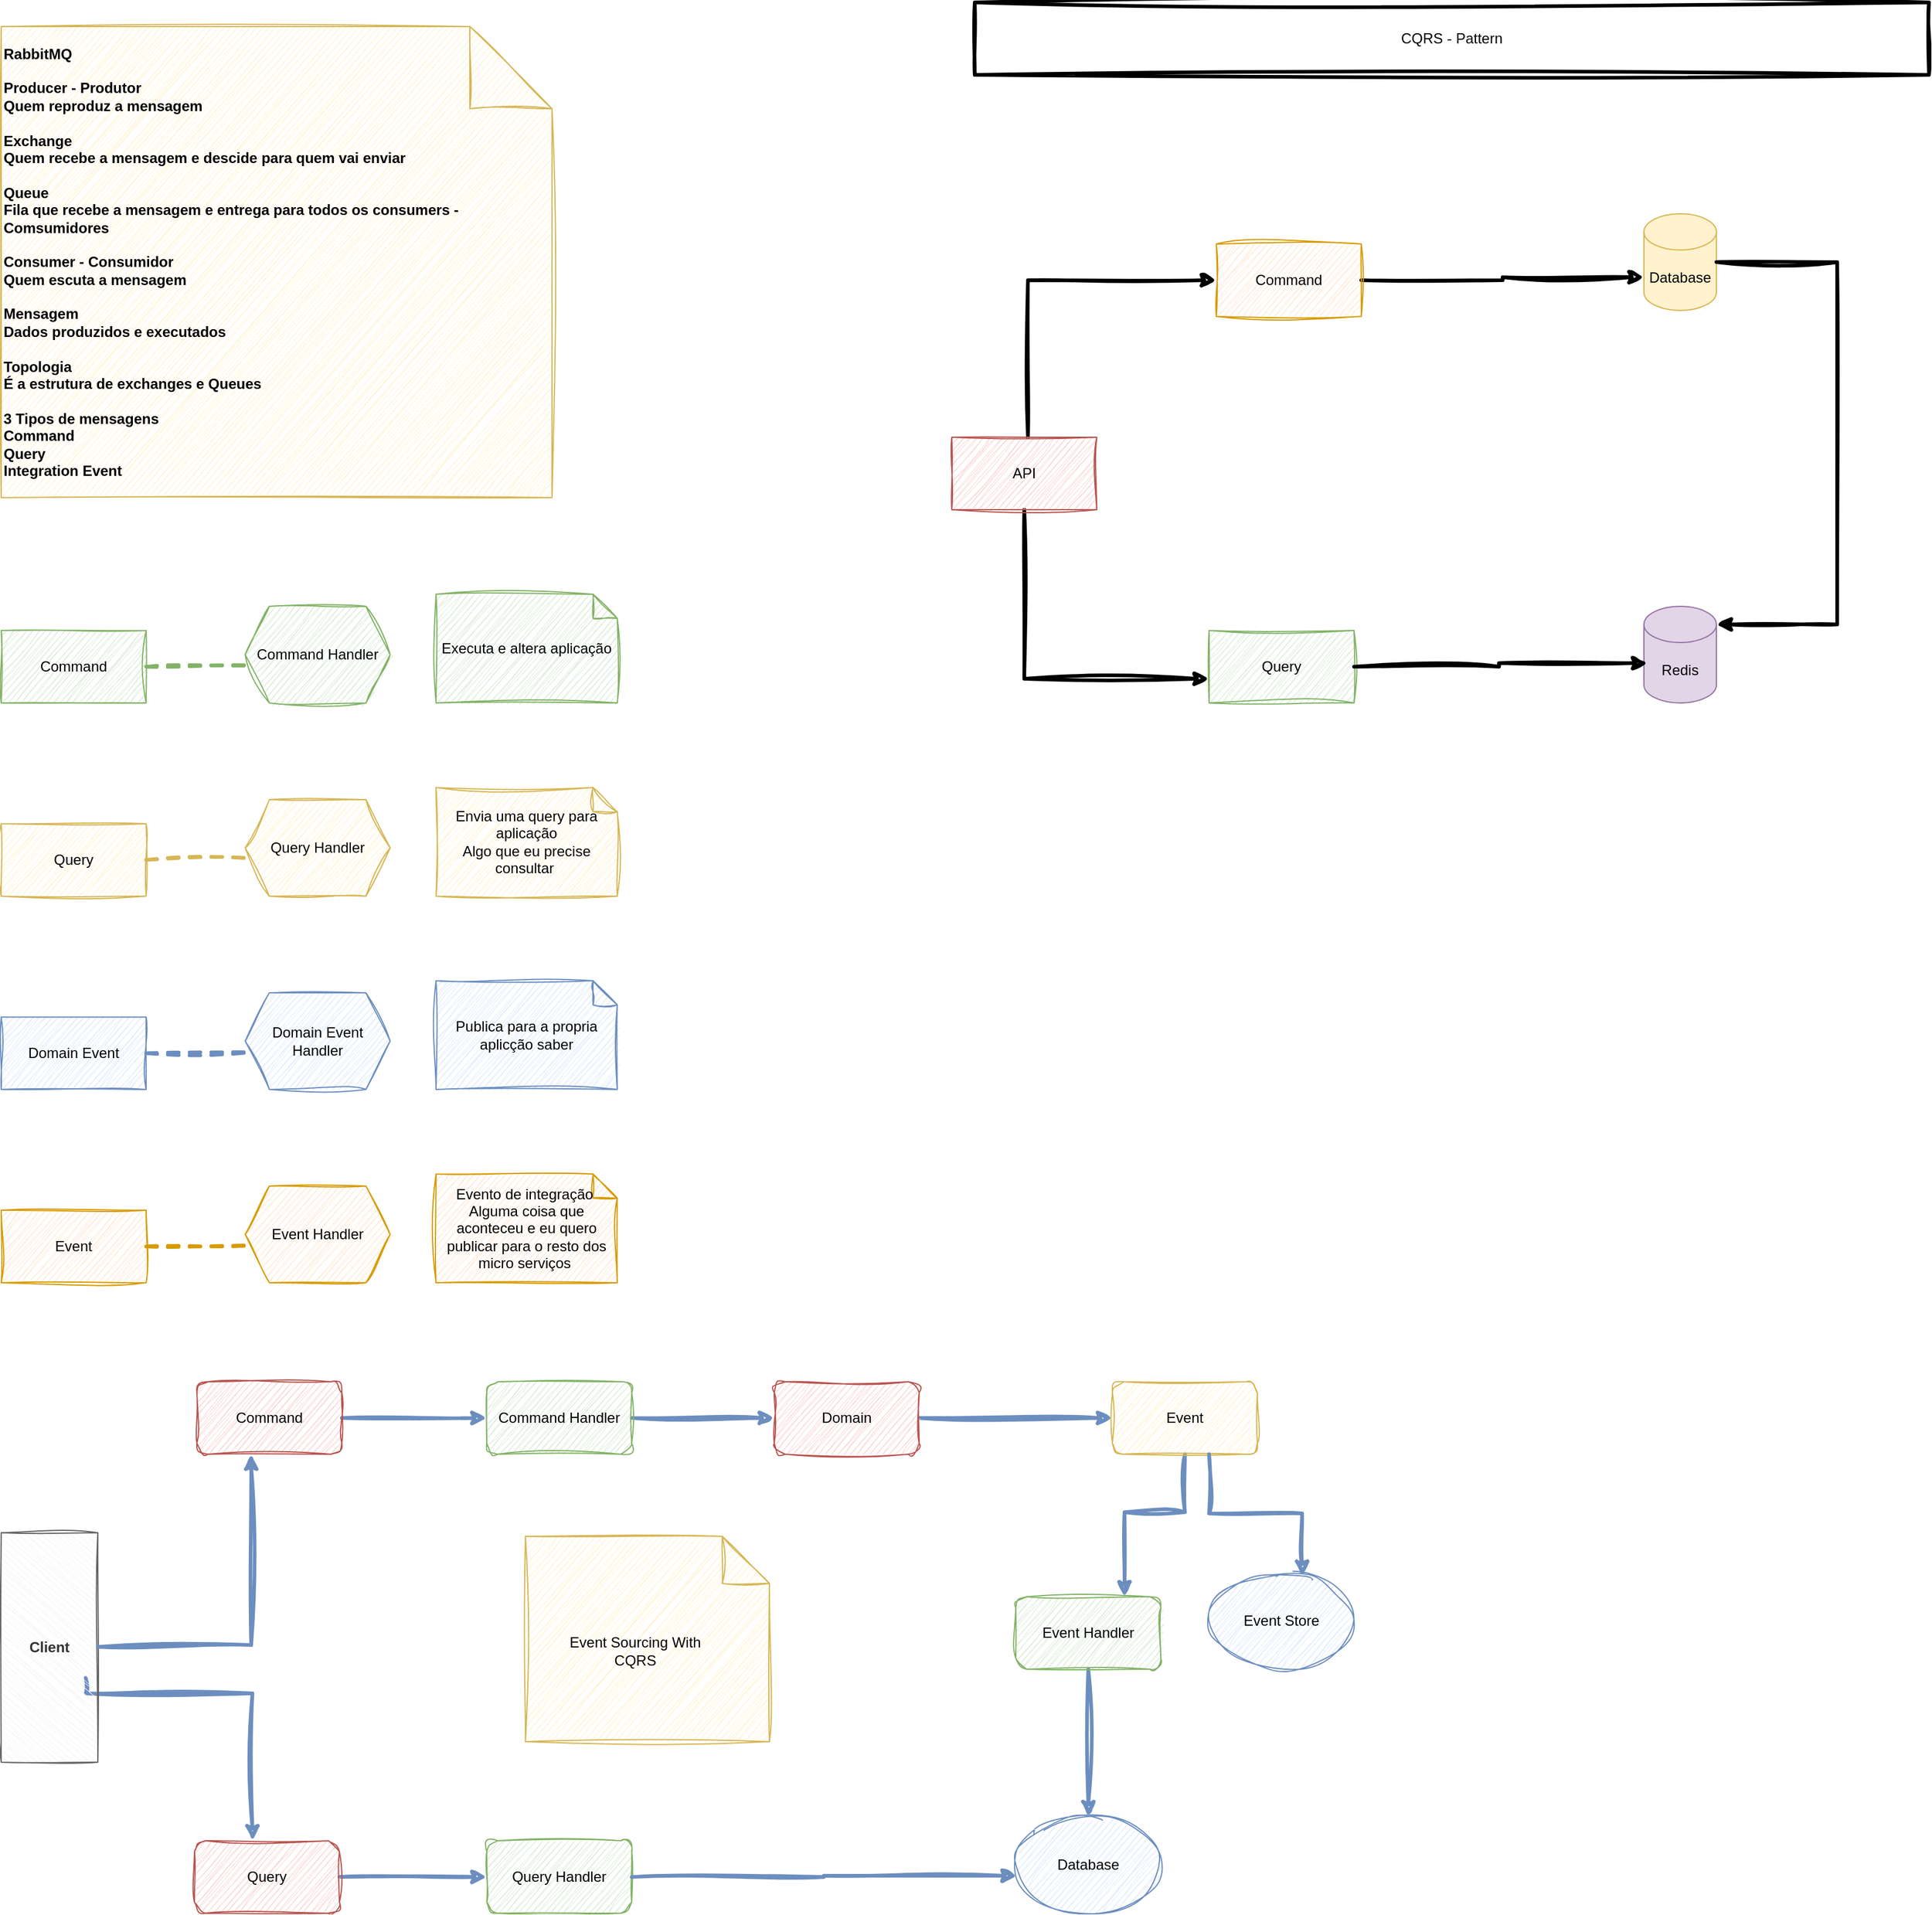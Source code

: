 <mxfile version="24.0.4" type="device" pages="3">
  <diagram id="ewehx5Et0dboWa_JOCVb" name="CQRS">
    <mxGraphModel dx="2074" dy="836" grid="1" gridSize="10" guides="1" tooltips="1" connect="1" arrows="1" fold="1" page="1" pageScale="1" pageWidth="827" pageHeight="1169" math="0" shadow="0">
      <root>
        <mxCell id="0" />
        <mxCell id="1" parent="0" />
        <mxCell id="h3mTeg16s-lhEltsc_Q6-1" value="RabbitMQ&lt;br&gt;&lt;br&gt;Producer - Produtor&lt;br&gt;Quem reproduz a mensagem&amp;nbsp;&lt;br&gt;&lt;br&gt;Exchange&lt;br&gt;Quem recebe a mensagem e descide para quem vai enviar&amp;nbsp;&lt;br&gt;&lt;br&gt;Queue&lt;br&gt;Fila que recebe a mensagem e entrega para todos os consumers - Comsumidores&amp;nbsp;&lt;br&gt;&lt;br&gt;Consumer - Consumidor&lt;br&gt;Quem escuta a mensagem&amp;nbsp;&lt;br&gt;&lt;br&gt;Mensagem&lt;br&gt;Dados produzidos e executados&amp;nbsp;&lt;br&gt;&lt;br&gt;Topologia&amp;nbsp;&lt;br&gt;É a estrutura de exchanges e Queues&amp;nbsp;&lt;br&gt;&lt;br&gt;3 Tipos de mensagens&amp;nbsp;&lt;br&gt;Command&lt;br&gt;Query&amp;nbsp;&lt;br&gt;Integration Event&lt;br&gt;" style="shape=note;size=68;whiteSpace=wrap;html=1;align=left;fillColor=#fff2cc;strokeColor=#d6b656;fontStyle=1;sketch=1;curveFitting=1;jiggle=2;" parent="1" vertex="1">
          <mxGeometry x="40" y="40" width="456" height="390" as="geometry" />
        </mxCell>
        <mxCell id="h3mTeg16s-lhEltsc_Q6-6" value="Command" style="rounded=0;whiteSpace=wrap;html=1;fillColor=#d5e8d4;strokeColor=#82b366;sketch=1;curveFitting=1;jiggle=2;" parent="1" vertex="1">
          <mxGeometry x="40" y="540" width="120" height="60" as="geometry" />
        </mxCell>
        <mxCell id="h3mTeg16s-lhEltsc_Q6-7" value="Command Handler" style="shape=hexagon;perimeter=hexagonPerimeter2;whiteSpace=wrap;html=1;fixedSize=1;fillColor=#d5e8d4;strokeColor=#82b366;sketch=1;curveFitting=1;jiggle=2;" parent="1" vertex="1">
          <mxGeometry x="242" y="520" width="120" height="80" as="geometry" />
        </mxCell>
        <mxCell id="h3mTeg16s-lhEltsc_Q6-8" value="" style="endArrow=none;dashed=1;html=1;rounded=0;exitX=1;exitY=0.5;exitDx=0;exitDy=0;entryX=0.058;entryY=0.613;entryDx=0;entryDy=0;entryPerimeter=0;fillColor=#d5e8d4;strokeColor=#82b366;strokeWidth=3;sketch=1;curveFitting=1;jiggle=2;" parent="1" source="h3mTeg16s-lhEltsc_Q6-6" target="h3mTeg16s-lhEltsc_Q6-7" edge="1">
          <mxGeometry width="50" height="50" relative="1" as="geometry">
            <mxPoint x="250" y="620" as="sourcePoint" />
            <mxPoint x="240" y="570" as="targetPoint" />
          </mxGeometry>
        </mxCell>
        <mxCell id="h3mTeg16s-lhEltsc_Q6-9" value="Query" style="rounded=0;whiteSpace=wrap;html=1;fillColor=#fff2cc;strokeColor=#d6b656;sketch=1;curveFitting=1;jiggle=2;" parent="1" vertex="1">
          <mxGeometry x="40" y="700" width="120" height="60" as="geometry" />
        </mxCell>
        <mxCell id="h3mTeg16s-lhEltsc_Q6-10" value="Query&amp;nbsp;Handler" style="shape=hexagon;perimeter=hexagonPerimeter2;whiteSpace=wrap;html=1;fixedSize=1;fillColor=#fff2cc;strokeColor=#d6b656;sketch=1;curveFitting=1;jiggle=2;" parent="1" vertex="1">
          <mxGeometry x="242" y="680" width="120" height="80" as="geometry" />
        </mxCell>
        <mxCell id="h3mTeg16s-lhEltsc_Q6-11" value="" style="endArrow=none;dashed=1;html=1;rounded=0;exitX=1;exitY=0.5;exitDx=0;exitDy=0;entryX=0.058;entryY=0.613;entryDx=0;entryDy=0;entryPerimeter=0;fillColor=#fff2cc;strokeColor=#d6b656;strokeWidth=3;sketch=1;curveFitting=1;jiggle=2;" parent="1" source="h3mTeg16s-lhEltsc_Q6-9" target="h3mTeg16s-lhEltsc_Q6-10" edge="1">
          <mxGeometry width="50" height="50" relative="1" as="geometry">
            <mxPoint x="250" y="780" as="sourcePoint" />
            <mxPoint x="240" y="730" as="targetPoint" />
          </mxGeometry>
        </mxCell>
        <mxCell id="h3mTeg16s-lhEltsc_Q6-12" value="Envia uma query para aplicação&lt;br&gt;Algo que eu precise consultar&amp;nbsp;" style="shape=note;size=20;whiteSpace=wrap;html=1;fillColor=#fff2cc;strokeColor=#d6b656;sketch=1;curveFitting=1;jiggle=2;" parent="1" vertex="1">
          <mxGeometry x="400" y="670" width="150" height="90" as="geometry" />
        </mxCell>
        <mxCell id="h3mTeg16s-lhEltsc_Q6-13" value="Domain Event" style="rounded=0;whiteSpace=wrap;html=1;fillColor=#dae8fc;strokeColor=#6c8ebf;sketch=1;curveFitting=1;jiggle=2;" parent="1" vertex="1">
          <mxGeometry x="40" y="860" width="120" height="60" as="geometry" />
        </mxCell>
        <mxCell id="h3mTeg16s-lhEltsc_Q6-14" value="Domain Event Handler" style="shape=hexagon;perimeter=hexagonPerimeter2;whiteSpace=wrap;html=1;fixedSize=1;fillColor=#dae8fc;strokeColor=#6c8ebf;sketch=1;curveFitting=1;jiggle=2;" parent="1" vertex="1">
          <mxGeometry x="242" y="840" width="120" height="80" as="geometry" />
        </mxCell>
        <mxCell id="h3mTeg16s-lhEltsc_Q6-15" value="" style="endArrow=none;dashed=1;html=1;rounded=0;exitX=1;exitY=0.5;exitDx=0;exitDy=0;entryX=0.058;entryY=0.613;entryDx=0;entryDy=0;entryPerimeter=0;fillColor=#dae8fc;strokeColor=#6c8ebf;strokeWidth=3;sketch=1;curveFitting=1;jiggle=2;" parent="1" source="h3mTeg16s-lhEltsc_Q6-13" target="h3mTeg16s-lhEltsc_Q6-14" edge="1">
          <mxGeometry width="50" height="50" relative="1" as="geometry">
            <mxPoint x="250" y="940" as="sourcePoint" />
            <mxPoint x="240" y="890" as="targetPoint" />
          </mxGeometry>
        </mxCell>
        <mxCell id="h3mTeg16s-lhEltsc_Q6-16" value="Publica para a propria aplicção saber" style="shape=note;size=20;whiteSpace=wrap;html=1;fillColor=#dae8fc;strokeColor=#6c8ebf;sketch=1;curveFitting=1;jiggle=2;" parent="1" vertex="1">
          <mxGeometry x="400" y="830" width="150" height="90" as="geometry" />
        </mxCell>
        <mxCell id="h3mTeg16s-lhEltsc_Q6-18" value="Executa e altera aplicação" style="shape=note;size=20;whiteSpace=wrap;html=1;fillColor=#d5e8d4;strokeColor=#82b366;sketch=1;curveFitting=1;jiggle=2;" parent="1" vertex="1">
          <mxGeometry x="400" y="510" width="150" height="90" as="geometry" />
        </mxCell>
        <mxCell id="h3mTeg16s-lhEltsc_Q6-19" value="Event" style="rounded=0;whiteSpace=wrap;html=1;fillColor=#ffe6cc;strokeColor=#d79b00;sketch=1;curveFitting=1;jiggle=2;" parent="1" vertex="1">
          <mxGeometry x="40" y="1020" width="120" height="60" as="geometry" />
        </mxCell>
        <mxCell id="h3mTeg16s-lhEltsc_Q6-20" value="Event Handler" style="shape=hexagon;perimeter=hexagonPerimeter2;whiteSpace=wrap;html=1;fixedSize=1;fillColor=#ffe6cc;strokeColor=#d79b00;sketch=1;curveFitting=1;jiggle=2;" parent="1" vertex="1">
          <mxGeometry x="242" y="1000" width="120" height="80" as="geometry" />
        </mxCell>
        <mxCell id="h3mTeg16s-lhEltsc_Q6-21" value="" style="endArrow=none;dashed=1;html=1;rounded=0;exitX=1;exitY=0.5;exitDx=0;exitDy=0;entryX=0.058;entryY=0.613;entryDx=0;entryDy=0;entryPerimeter=0;fillColor=#ffe6cc;strokeColor=#d79b00;strokeWidth=3;sketch=1;curveFitting=1;jiggle=2;" parent="1" source="h3mTeg16s-lhEltsc_Q6-19" target="h3mTeg16s-lhEltsc_Q6-20" edge="1">
          <mxGeometry width="50" height="50" relative="1" as="geometry">
            <mxPoint x="250" y="1100" as="sourcePoint" />
            <mxPoint x="240" y="1050" as="targetPoint" />
          </mxGeometry>
        </mxCell>
        <mxCell id="h3mTeg16s-lhEltsc_Q6-22" value="Evento de integração&amp;nbsp;&lt;br&gt;Alguma coisa que aconteceu e eu quero publicar para o resto dos micro serviços&amp;nbsp;" style="shape=note;size=20;whiteSpace=wrap;html=1;fillColor=#ffe6cc;strokeColor=#d79b00;sketch=1;curveFitting=1;jiggle=2;" parent="1" vertex="1">
          <mxGeometry x="400" y="990" width="150" height="90" as="geometry" />
        </mxCell>
        <mxCell id="iiWSE5uUDSvVjRp110FB-13" style="edgeStyle=orthogonalEdgeStyle;rounded=0;orthogonalLoop=1;jettySize=auto;html=1;exitX=0.632;exitY=-0.025;exitDx=0;exitDy=0;exitPerimeter=0;fillColor=#dae8fc;strokeColor=#6c8ebf;strokeWidth=3;sketch=1;curveFitting=1;jiggle=2;" parent="1" edge="1">
          <mxGeometry relative="1" as="geometry">
            <mxPoint x="110" y="1407.08" as="sourcePoint" />
            <mxPoint x="248" y="1542" as="targetPoint" />
            <Array as="points">
              <mxPoint x="110" y="1420" />
              <mxPoint x="248" y="1420" />
            </Array>
          </mxGeometry>
        </mxCell>
        <mxCell id="iiWSE5uUDSvVjRp110FB-1" value="Client" style="rounded=0;whiteSpace=wrap;html=1;rotation=90;verticalAlign=middle;horizontal=0;fontStyle=1;fillColor=#f5f5f5;fontColor=#333333;strokeColor=#666666;sketch=1;curveFitting=1;jiggle=2;" parent="1" vertex="1">
          <mxGeometry x="-15" y="1342" width="190" height="80" as="geometry" />
        </mxCell>
        <mxCell id="iiWSE5uUDSvVjRp110FB-14" style="edgeStyle=orthogonalEdgeStyle;rounded=0;orthogonalLoop=1;jettySize=auto;html=1;entryX=0;entryY=0.5;entryDx=0;entryDy=0;fillColor=#dae8fc;strokeColor=#6c8ebf;strokeWidth=3;sketch=1;curveFitting=1;jiggle=2;" parent="1" source="iiWSE5uUDSvVjRp110FB-2" target="iiWSE5uUDSvVjRp110FB-4" edge="1">
          <mxGeometry relative="1" as="geometry" />
        </mxCell>
        <mxCell id="iiWSE5uUDSvVjRp110FB-2" value="Command" style="rounded=1;whiteSpace=wrap;html=1;fillColor=#f8cecc;strokeColor=#b85450;sketch=1;curveFitting=1;jiggle=2;" parent="1" vertex="1">
          <mxGeometry x="202" y="1162" width="120" height="60" as="geometry" />
        </mxCell>
        <mxCell id="iiWSE5uUDSvVjRp110FB-15" style="edgeStyle=orthogonalEdgeStyle;rounded=0;orthogonalLoop=1;jettySize=auto;html=1;entryX=0;entryY=0.5;entryDx=0;entryDy=0;fillColor=#dae8fc;strokeColor=#6c8ebf;strokeWidth=3;sketch=1;curveFitting=1;jiggle=2;" parent="1" source="iiWSE5uUDSvVjRp110FB-3" target="iiWSE5uUDSvVjRp110FB-5" edge="1">
          <mxGeometry relative="1" as="geometry" />
        </mxCell>
        <mxCell id="iiWSE5uUDSvVjRp110FB-3" value="Query" style="rounded=1;whiteSpace=wrap;html=1;fillColor=#f8cecc;strokeColor=#b85450;sketch=1;curveFitting=1;jiggle=2;" parent="1" vertex="1">
          <mxGeometry x="200" y="1542" width="120" height="60" as="geometry" />
        </mxCell>
        <mxCell id="iiWSE5uUDSvVjRp110FB-16" style="edgeStyle=orthogonalEdgeStyle;rounded=0;orthogonalLoop=1;jettySize=auto;html=1;fillColor=#dae8fc;strokeColor=#6c8ebf;strokeWidth=3;sketch=1;curveFitting=1;jiggle=2;" parent="1" source="iiWSE5uUDSvVjRp110FB-4" target="iiWSE5uUDSvVjRp110FB-6" edge="1">
          <mxGeometry relative="1" as="geometry" />
        </mxCell>
        <mxCell id="iiWSE5uUDSvVjRp110FB-4" value="Command Handler" style="rounded=1;whiteSpace=wrap;html=1;fillColor=#d5e8d4;strokeColor=#82b366;sketch=1;curveFitting=1;jiggle=2;" parent="1" vertex="1">
          <mxGeometry x="442" y="1162" width="120" height="60" as="geometry" />
        </mxCell>
        <mxCell id="iiWSE5uUDSvVjRp110FB-5" value="Query&amp;nbsp;Handler" style="rounded=1;whiteSpace=wrap;html=1;fillColor=#d5e8d4;strokeColor=#82b366;sketch=1;curveFitting=1;jiggle=2;" parent="1" vertex="1">
          <mxGeometry x="442" y="1542" width="120" height="60" as="geometry" />
        </mxCell>
        <mxCell id="iiWSE5uUDSvVjRp110FB-17" style="edgeStyle=orthogonalEdgeStyle;rounded=0;orthogonalLoop=1;jettySize=auto;html=1;fillColor=#dae8fc;strokeColor=#6c8ebf;strokeWidth=3;sketch=1;curveFitting=1;jiggle=2;" parent="1" source="iiWSE5uUDSvVjRp110FB-6" target="iiWSE5uUDSvVjRp110FB-7" edge="1">
          <mxGeometry relative="1" as="geometry" />
        </mxCell>
        <mxCell id="iiWSE5uUDSvVjRp110FB-6" value="Domain" style="rounded=1;whiteSpace=wrap;html=1;fillColor=#f8cecc;strokeColor=#b85450;sketch=1;curveFitting=1;jiggle=2;" parent="1" vertex="1">
          <mxGeometry x="680" y="1162" width="120" height="60" as="geometry" />
        </mxCell>
        <mxCell id="iiWSE5uUDSvVjRp110FB-19" style="edgeStyle=orthogonalEdgeStyle;rounded=0;orthogonalLoop=1;jettySize=auto;html=1;entryX=0.75;entryY=0;entryDx=0;entryDy=0;fillColor=#dae8fc;strokeColor=#6c8ebf;strokeWidth=3;sketch=1;curveFitting=1;jiggle=2;" parent="1" source="iiWSE5uUDSvVjRp110FB-7" target="iiWSE5uUDSvVjRp110FB-9" edge="1">
          <mxGeometry relative="1" as="geometry">
            <Array as="points">
              <mxPoint x="1020" y="1270" />
              <mxPoint x="970" y="1270" />
            </Array>
          </mxGeometry>
        </mxCell>
        <mxCell id="iiWSE5uUDSvVjRp110FB-7" value="Event" style="rounded=1;whiteSpace=wrap;html=1;fillColor=#fff2cc;strokeColor=#d6b656;sketch=1;curveFitting=1;jiggle=2;" parent="1" vertex="1">
          <mxGeometry x="960" y="1162" width="120" height="60" as="geometry" />
        </mxCell>
        <mxCell id="iiWSE5uUDSvVjRp110FB-8" value="Event Store" style="ellipse;whiteSpace=wrap;html=1;fillColor=#dae8fc;strokeColor=#6c8ebf;sketch=1;curveFitting=1;jiggle=2;" parent="1" vertex="1">
          <mxGeometry x="1040" y="1320" width="120" height="80" as="geometry" />
        </mxCell>
        <mxCell id="iiWSE5uUDSvVjRp110FB-20" style="edgeStyle=orthogonalEdgeStyle;rounded=0;orthogonalLoop=1;jettySize=auto;html=1;entryX=0.5;entryY=0;entryDx=0;entryDy=0;fillColor=#dae8fc;strokeColor=#6c8ebf;strokeWidth=3;sketch=1;curveFitting=1;jiggle=2;" parent="1" source="iiWSE5uUDSvVjRp110FB-9" target="iiWSE5uUDSvVjRp110FB-11" edge="1">
          <mxGeometry relative="1" as="geometry" />
        </mxCell>
        <mxCell id="iiWSE5uUDSvVjRp110FB-9" value="Event Handler" style="rounded=1;whiteSpace=wrap;html=1;fillColor=#d5e8d4;strokeColor=#82b366;sketch=1;curveFitting=1;jiggle=2;" parent="1" vertex="1">
          <mxGeometry x="880" y="1340" width="120" height="60" as="geometry" />
        </mxCell>
        <mxCell id="iiWSE5uUDSvVjRp110FB-11" value="Database" style="ellipse;whiteSpace=wrap;html=1;fillColor=#dae8fc;strokeColor=#6c8ebf;sketch=1;curveFitting=1;jiggle=2;" parent="1" vertex="1">
          <mxGeometry x="880" y="1522" width="120" height="80" as="geometry" />
        </mxCell>
        <mxCell id="iiWSE5uUDSvVjRp110FB-12" style="edgeStyle=orthogonalEdgeStyle;rounded=0;orthogonalLoop=1;jettySize=auto;html=1;entryX=0.375;entryY=1;entryDx=0;entryDy=0;entryPerimeter=0;fillColor=#dae8fc;strokeColor=#6c8ebf;strokeWidth=3;sketch=1;curveFitting=1;jiggle=2;" parent="1" source="iiWSE5uUDSvVjRp110FB-1" target="iiWSE5uUDSvVjRp110FB-2" edge="1">
          <mxGeometry relative="1" as="geometry">
            <Array as="points">
              <mxPoint x="247" y="1380" />
            </Array>
          </mxGeometry>
        </mxCell>
        <mxCell id="iiWSE5uUDSvVjRp110FB-18" style="edgeStyle=orthogonalEdgeStyle;rounded=0;orthogonalLoop=1;jettySize=auto;html=1;entryX=0.642;entryY=0.038;entryDx=0;entryDy=0;entryPerimeter=0;fillColor=#dae8fc;strokeColor=#6c8ebf;strokeWidth=3;sketch=1;curveFitting=1;jiggle=2;" parent="1" source="iiWSE5uUDSvVjRp110FB-7" target="iiWSE5uUDSvVjRp110FB-8" edge="1">
          <mxGeometry relative="1" as="geometry">
            <Array as="points">
              <mxPoint x="1040" y="1271" />
              <mxPoint x="1117" y="1271" />
            </Array>
          </mxGeometry>
        </mxCell>
        <mxCell id="iiWSE5uUDSvVjRp110FB-21" style="edgeStyle=orthogonalEdgeStyle;rounded=0;orthogonalLoop=1;jettySize=auto;html=1;entryX=0.008;entryY=0.613;entryDx=0;entryDy=0;entryPerimeter=0;fillColor=#dae8fc;strokeColor=#6c8ebf;strokeWidth=3;sketch=1;curveFitting=1;jiggle=2;" parent="1" source="iiWSE5uUDSvVjRp110FB-5" target="iiWSE5uUDSvVjRp110FB-11" edge="1">
          <mxGeometry relative="1" as="geometry" />
        </mxCell>
        <mxCell id="iiWSE5uUDSvVjRp110FB-23" value="" style="shape=note;size=39;whiteSpace=wrap;html=1;align=left;fillColor=#fff2cc;strokeColor=#d6b656;fontStyle=1;sketch=1;curveFitting=1;jiggle=2;" parent="1" vertex="1">
          <mxGeometry x="474" y="1290" width="202" height="170" as="geometry" />
        </mxCell>
        <mxCell id="iiWSE5uUDSvVjRp110FB-24" value="Event Sourcing With CQRS" style="text;html=1;strokeColor=none;fillColor=none;align=center;verticalAlign=middle;whiteSpace=wrap;rounded=0;sketch=1;curveFitting=1;jiggle=2;" parent="1" vertex="1">
          <mxGeometry x="500" y="1370" width="130" height="30" as="geometry" />
        </mxCell>
        <mxCell id="HLLoZeZULIPI3SQ5oGIm-1" value="CQRS - Pattern" style="rounded=0;whiteSpace=wrap;html=1;sketch=1;curveFitting=1;jiggle=2;strokeWidth=3;" vertex="1" parent="1">
          <mxGeometry x="846" y="20" width="790" height="60" as="geometry" />
        </mxCell>
        <mxCell id="HLLoZeZULIPI3SQ5oGIm-5" value="" style="edgeStyle=orthogonalEdgeStyle;rounded=0;orthogonalLoop=1;jettySize=auto;html=1;sketch=1;curveFitting=1;jiggle=2;strokeWidth=3;" edge="1" parent="1" source="HLLoZeZULIPI3SQ5oGIm-2" target="HLLoZeZULIPI3SQ5oGIm-4">
          <mxGeometry relative="1" as="geometry">
            <Array as="points">
              <mxPoint x="890" y="250" />
            </Array>
          </mxGeometry>
        </mxCell>
        <mxCell id="HLLoZeZULIPI3SQ5oGIm-7" value="" style="edgeStyle=orthogonalEdgeStyle;rounded=0;orthogonalLoop=1;jettySize=auto;html=1;sketch=1;curveFitting=1;jiggle=2;strokeWidth=3;" edge="1" parent="1" source="HLLoZeZULIPI3SQ5oGIm-2" target="HLLoZeZULIPI3SQ5oGIm-6">
          <mxGeometry relative="1" as="geometry">
            <Array as="points">
              <mxPoint x="887" y="580" />
            </Array>
          </mxGeometry>
        </mxCell>
        <mxCell id="HLLoZeZULIPI3SQ5oGIm-2" value="API" style="rounded=0;whiteSpace=wrap;html=1;fillColor=#f8cecc;strokeColor=#b85450;sketch=1;curveFitting=1;jiggle=2;" vertex="1" parent="1">
          <mxGeometry x="827" y="380" width="120" height="60" as="geometry" />
        </mxCell>
        <mxCell id="HLLoZeZULIPI3SQ5oGIm-10" style="edgeStyle=orthogonalEdgeStyle;rounded=0;orthogonalLoop=1;jettySize=auto;html=1;entryX=0;entryY=0;entryDx=0;entryDy=52.5;entryPerimeter=0;sketch=1;curveFitting=1;jiggle=2;strokeWidth=3;" edge="1" parent="1" source="HLLoZeZULIPI3SQ5oGIm-4" target="HLLoZeZULIPI3SQ5oGIm-8">
          <mxGeometry relative="1" as="geometry">
            <mxPoint x="1390" y="250" as="targetPoint" />
          </mxGeometry>
        </mxCell>
        <mxCell id="HLLoZeZULIPI3SQ5oGIm-4" value="Command" style="rounded=0;whiteSpace=wrap;html=1;fillColor=#ffe6cc;strokeColor=#d79b00;sketch=1;curveFitting=1;jiggle=2;" vertex="1" parent="1">
          <mxGeometry x="1046" y="220" width="120" height="60" as="geometry" />
        </mxCell>
        <mxCell id="HLLoZeZULIPI3SQ5oGIm-6" value="Query" style="rounded=0;whiteSpace=wrap;html=1;fillColor=#d5e8d4;strokeColor=#82b366;sketch=1;curveFitting=1;jiggle=2;" vertex="1" parent="1">
          <mxGeometry x="1040" y="540" width="120" height="60" as="geometry" />
        </mxCell>
        <mxCell id="HLLoZeZULIPI3SQ5oGIm-8" value="Database" style="shape=cylinder3;whiteSpace=wrap;html=1;boundedLbl=1;backgroundOutline=1;size=15;fillColor=#fff2cc;strokeColor=#d6b656;" vertex="1" parent="1">
          <mxGeometry x="1400" y="195" width="60" height="80" as="geometry" />
        </mxCell>
        <mxCell id="HLLoZeZULIPI3SQ5oGIm-9" value="Redis" style="shape=cylinder3;whiteSpace=wrap;html=1;boundedLbl=1;backgroundOutline=1;size=15;fillColor=#e1d5e7;strokeColor=#9673a6;" vertex="1" parent="1">
          <mxGeometry x="1400" y="520" width="60" height="80" as="geometry" />
        </mxCell>
        <mxCell id="HLLoZeZULIPI3SQ5oGIm-11" style="edgeStyle=orthogonalEdgeStyle;rounded=0;orthogonalLoop=1;jettySize=auto;html=1;entryX=0.05;entryY=0.588;entryDx=0;entryDy=0;entryPerimeter=0;sketch=1;curveFitting=1;jiggle=2;strokeWidth=3;" edge="1" parent="1" source="HLLoZeZULIPI3SQ5oGIm-6" target="HLLoZeZULIPI3SQ5oGIm-9">
          <mxGeometry relative="1" as="geometry" />
        </mxCell>
        <mxCell id="HLLoZeZULIPI3SQ5oGIm-12" style="edgeStyle=orthogonalEdgeStyle;rounded=0;orthogonalLoop=1;jettySize=auto;html=1;entryX=1;entryY=0;entryDx=0;entryDy=15;entryPerimeter=0;sketch=1;curveFitting=1;jiggle=2;strokeWidth=3;" edge="1" parent="1" source="HLLoZeZULIPI3SQ5oGIm-8" target="HLLoZeZULIPI3SQ5oGIm-9">
          <mxGeometry relative="1" as="geometry">
            <Array as="points">
              <mxPoint x="1560" y="235" />
              <mxPoint x="1560" y="535" />
            </Array>
          </mxGeometry>
        </mxCell>
      </root>
    </mxGraphModel>
  </diagram>
  <diagram id="ahuZRZGObPsFT3OtmeMx" name="API">
    <mxGraphModel dx="2074" dy="836" grid="1" gridSize="10" guides="1" tooltips="1" connect="1" arrows="1" fold="1" page="1" pageScale="1" pageWidth="827" pageHeight="1169" math="0" shadow="0">
      <root>
        <mxCell id="0" />
        <mxCell id="1" parent="0" />
        <mxCell id="lDMceDqA-EqAgHHXMjuX-4" style="edgeStyle=orthogonalEdgeStyle;rounded=0;orthogonalLoop=1;jettySize=auto;html=1;entryX=0;entryY=0.5;entryDx=0;entryDy=0;exitX=0.25;exitY=0;exitDx=0;exitDy=0;fillColor=#d5e8d4;strokeColor=#82b366;strokeWidth=2;sketch=1;curveFitting=1;jiggle=2;" parent="1" source="TvQetbHiXs5FYWT_ycNn-1" target="lDMceDqA-EqAgHHXMjuX-1" edge="1">
          <mxGeometry relative="1" as="geometry">
            <Array as="points">
              <mxPoint x="300" y="273" />
              <mxPoint x="300" y="260" />
              <mxPoint x="353" y="260" />
              <mxPoint x="353" y="240" />
            </Array>
          </mxGeometry>
        </mxCell>
        <mxCell id="lDMceDqA-EqAgHHXMjuX-5" style="edgeStyle=orthogonalEdgeStyle;rounded=0;orthogonalLoop=1;jettySize=auto;html=1;strokeWidth=2;fillColor=#dae8fc;strokeColor=#6c8ebf;sketch=1;curveFitting=1;jiggle=2;" parent="1" source="TvQetbHiXs5FYWT_ycNn-1" target="lDMceDqA-EqAgHHXMjuX-2" edge="1">
          <mxGeometry relative="1" as="geometry" />
        </mxCell>
        <mxCell id="lDMceDqA-EqAgHHXMjuX-6" style="edgeStyle=orthogonalEdgeStyle;rounded=0;orthogonalLoop=1;jettySize=auto;html=1;exitX=0.705;exitY=-0.037;exitDx=0;exitDy=0;exitPerimeter=0;strokeWidth=2;fillColor=#ffe6cc;strokeColor=#d79b00;sketch=1;curveFitting=1;jiggle=2;" parent="1" source="TvQetbHiXs5FYWT_ycNn-1" target="lDMceDqA-EqAgHHXMjuX-3" edge="1">
          <mxGeometry relative="1" as="geometry">
            <Array as="points">
              <mxPoint x="278" y="350" />
              <mxPoint x="353" y="350" />
              <mxPoint x="353" y="400" />
            </Array>
          </mxGeometry>
        </mxCell>
        <mxCell id="TvQetbHiXs5FYWT_ycNn-1" value="API Gateway" style="rounded=0;whiteSpace=wrap;html=1;rotation=90;verticalAlign=middle;horizontal=0;fontStyle=1;fillColor=#f5f5f5;fontColor=#333333;strokeColor=#666666;sketch=1;curveFitting=1;jiggle=2;" parent="1" vertex="1">
          <mxGeometry x="140" y="280" width="190" height="80" as="geometry" />
        </mxCell>
        <mxCell id="TvQetbHiXs5FYWT_ycNn-6" style="edgeStyle=orthogonalEdgeStyle;rounded=0;orthogonalLoop=1;jettySize=auto;html=1;fillColor=#f8cecc;strokeColor=#b85450;strokeWidth=2;sketch=1;curveFitting=1;jiggle=2;" parent="1" source="TvQetbHiXs5FYWT_ycNn-2" target="TvQetbHiXs5FYWT_ycNn-1" edge="1">
          <mxGeometry relative="1" as="geometry">
            <Array as="points">
              <mxPoint x="110" y="180" />
              <mxPoint x="110" y="320" />
            </Array>
          </mxGeometry>
        </mxCell>
        <mxCell id="TvQetbHiXs5FYWT_ycNn-2" value="User" style="shape=umlActor;verticalLabelPosition=bottom;verticalAlign=top;html=1;outlineConnect=0;fillColor=#f8cecc;strokeColor=#b85450;sketch=1;curveFitting=1;jiggle=2;" parent="1" vertex="1">
          <mxGeometry x="30" y="150" width="30" height="60" as="geometry" />
        </mxCell>
        <mxCell id="TvQetbHiXs5FYWT_ycNn-5" value="User" style="shape=umlActor;verticalLabelPosition=bottom;verticalAlign=top;html=1;outlineConnect=0;fillColor=#f8cecc;strokeColor=#b85450;sketch=1;curveFitting=1;jiggle=2;" parent="1" vertex="1">
          <mxGeometry x="30" y="430" width="30" height="60" as="geometry" />
        </mxCell>
        <mxCell id="TvQetbHiXs5FYWT_ycNn-7" style="edgeStyle=orthogonalEdgeStyle;rounded=0;orthogonalLoop=1;jettySize=auto;html=1;entryX=0.632;entryY=1.013;entryDx=0;entryDy=0;entryPerimeter=0;fillColor=#f8cecc;strokeColor=#b85450;strokeWidth=2;sketch=1;curveFitting=1;jiggle=2;" parent="1" source="TvQetbHiXs5FYWT_ycNn-5" target="TvQetbHiXs5FYWT_ycNn-1" edge="1">
          <mxGeometry relative="1" as="geometry">
            <Array as="points">
              <mxPoint x="110" y="460" />
              <mxPoint x="110" y="345" />
            </Array>
          </mxGeometry>
        </mxCell>
        <mxCell id="lDMceDqA-EqAgHHXMjuX-8" style="edgeStyle=orthogonalEdgeStyle;rounded=0;orthogonalLoop=1;jettySize=auto;html=1;strokeWidth=2;fillColor=#d5e8d4;strokeColor=#82b366;sketch=1;curveFitting=1;jiggle=2;" parent="1" source="lDMceDqA-EqAgHHXMjuX-1" target="lDMceDqA-EqAgHHXMjuX-7" edge="1">
          <mxGeometry relative="1" as="geometry" />
        </mxCell>
        <mxCell id="lDMceDqA-EqAgHHXMjuX-1" value="Poc.Core.API" style="rounded=1;whiteSpace=wrap;html=1;fillColor=#d5e8d4;strokeColor=#82b366;sketch=1;curveFitting=1;jiggle=2;" parent="1" vertex="1">
          <mxGeometry x="430" y="210" width="120" height="60" as="geometry" />
        </mxCell>
        <mxCell id="lDMceDqA-EqAgHHXMjuX-2" value="Poc.MKT.API" style="rounded=1;whiteSpace=wrap;html=1;fillColor=#dae8fc;strokeColor=#6c8ebf;sketch=1;curveFitting=1;jiggle=2;" parent="1" vertex="1">
          <mxGeometry x="430" y="290" width="120" height="60" as="geometry" />
        </mxCell>
        <mxCell id="lDMceDqA-EqAgHHXMjuX-12" style="edgeStyle=orthogonalEdgeStyle;rounded=0;orthogonalLoop=1;jettySize=auto;html=1;strokeWidth=2;fillColor=#ffe6cc;strokeColor=#d79b00;sketch=1;curveFitting=1;jiggle=2;" parent="1" source="lDMceDqA-EqAgHHXMjuX-3" target="lDMceDqA-EqAgHHXMjuX-11" edge="1">
          <mxGeometry relative="1" as="geometry" />
        </mxCell>
        <mxCell id="lDMceDqA-EqAgHHXMjuX-3" value="Poc.RH.API" style="rounded=1;whiteSpace=wrap;html=1;fillColor=#ffe6cc;strokeColor=#d79b00;sketch=1;curveFitting=1;jiggle=2;" parent="1" vertex="1">
          <mxGeometry x="430" y="370" width="120" height="60" as="geometry" />
        </mxCell>
        <mxCell id="lDMceDqA-EqAgHHXMjuX-7" value="SQL Server" style="shape=cylinder3;whiteSpace=wrap;html=1;boundedLbl=1;backgroundOutline=1;size=15;fillColor=#d5e8d4;strokeColor=#82b366;sketch=1;curveFitting=1;jiggle=2;" parent="1" vertex="1">
          <mxGeometry x="670" y="150" width="90" height="80" as="geometry" />
        </mxCell>
        <mxCell id="lDMceDqA-EqAgHHXMjuX-9" value="MySQL" style="shape=cylinder3;whiteSpace=wrap;html=1;boundedLbl=1;backgroundOutline=1;size=15;fillColor=#dae8fc;strokeColor=#6c8ebf;sketch=1;curveFitting=1;jiggle=2;" parent="1" vertex="1">
          <mxGeometry x="670" y="270" width="90" height="80" as="geometry" />
        </mxCell>
        <mxCell id="lDMceDqA-EqAgHHXMjuX-10" style="edgeStyle=orthogonalEdgeStyle;rounded=0;orthogonalLoop=1;jettySize=auto;html=1;entryX=0;entryY=0;entryDx=0;entryDy=52.5;entryPerimeter=0;fillColor=#dae8fc;strokeColor=#6c8ebf;strokeWidth=2;sketch=1;curveFitting=1;jiggle=2;" parent="1" source="lDMceDqA-EqAgHHXMjuX-2" target="lDMceDqA-EqAgHHXMjuX-9" edge="1">
          <mxGeometry relative="1" as="geometry" />
        </mxCell>
        <mxCell id="lDMceDqA-EqAgHHXMjuX-11" value="Oracle" style="shape=cylinder3;whiteSpace=wrap;html=1;boundedLbl=1;backgroundOutline=1;size=15;fillColor=#ffe6cc;strokeColor=#d79b00;sketch=1;curveFitting=1;jiggle=2;" parent="1" vertex="1">
          <mxGeometry x="670" y="390" width="90" height="80" as="geometry" />
        </mxCell>
        <mxCell id="Y0UXy7J9RZKgHwA0rPB6-1" value="&lt;span style=&quot;color: rgb(51, 51, 51); font-weight: 700;&quot;&gt;API Gateway&lt;/span&gt;" style="rounded=0;whiteSpace=wrap;html=1;sketch=1;curveFitting=1;jiggle=2;" parent="1" vertex="1">
          <mxGeometry x="20" y="40" width="790" height="60" as="geometry" />
        </mxCell>
        <mxCell id="Y0UXy7J9RZKgHwA0rPB6-2" value="&lt;b&gt;&lt;font style=&quot;font-size: 18px;&quot;&gt;1&lt;/font&gt;&lt;/b&gt;" style="ellipse;whiteSpace=wrap;html=1;aspect=fixed;sketch=1;curveFitting=1;jiggle=2;" parent="1" vertex="1">
          <mxGeometry x="27" y="45" width="50" height="50" as="geometry" />
        </mxCell>
        <mxCell id="Y0UXy7J9RZKgHwA0rPB6-3" value="&lt;font color=&quot;#333333&quot;&gt;&lt;b&gt;API&lt;/b&gt;&lt;/font&gt;" style="rounded=0;whiteSpace=wrap;html=1;sketch=1;curveFitting=1;jiggle=2;" parent="1" vertex="1">
          <mxGeometry x="20" y="570" width="790" height="60" as="geometry" />
        </mxCell>
        <mxCell id="Y0UXy7J9RZKgHwA0rPB6-4" value="&lt;b&gt;&lt;font style=&quot;font-size: 18px;&quot;&gt;2&lt;/font&gt;&lt;/b&gt;" style="ellipse;whiteSpace=wrap;html=1;aspect=fixed;sketch=1;curveFitting=1;jiggle=2;" parent="1" vertex="1">
          <mxGeometry x="27" y="575" width="50" height="50" as="geometry" />
        </mxCell>
        <mxCell id="OPoDf-U7v62vU4xuOSaW-5" style="edgeStyle=orthogonalEdgeStyle;rounded=0;orthogonalLoop=1;jettySize=auto;html=1;entryX=1;entryY=0.75;entryDx=0;entryDy=0;fillColor=#dae8fc;strokeColor=#6c8ebf;strokeWidth=2;sketch=1;curveFitting=1;jiggle=2;" parent="1" source="l6_i6m9LhHGrh1XdNoCO-4" target="OPoDf-U7v62vU4xuOSaW-1" edge="1">
          <mxGeometry relative="1" as="geometry">
            <Array as="points">
              <mxPoint x="580" y="795" />
              <mxPoint x="580" y="795" />
            </Array>
          </mxGeometry>
        </mxCell>
        <mxCell id="l6_i6m9LhHGrh1XdNoCO-4" value="SQL DataBase" style="shape=cylinder3;whiteSpace=wrap;html=1;boundedLbl=1;backgroundOutline=1;size=15;sketch=1;curveFitting=1;jiggle=2;fillColor=#f5f5f5;fontColor=#333333;strokeColor=#666666;" parent="1" vertex="1">
          <mxGeometry x="650" y="680" width="150" height="130" as="geometry" />
        </mxCell>
        <mxCell id="L9uX9v98pFsKoT2Afgww-19" style="edgeStyle=orthogonalEdgeStyle;rounded=0;orthogonalLoop=1;jettySize=auto;html=1;entryX=1;entryY=0.5;entryDx=0;entryDy=0;sketch=1;curveFitting=1;jiggle=2;fillColor=#dae8fc;strokeColor=#6c8ebf;strokeWidth=2;" parent="1" source="l6_i6m9LhHGrh1XdNoCO-5" target="xDa1x67eltqoqkf9-ITi-1" edge="1">
          <mxGeometry relative="1" as="geometry">
            <Array as="points">
              <mxPoint x="580" y="990" />
              <mxPoint x="580" y="990" />
            </Array>
          </mxGeometry>
        </mxCell>
        <mxCell id="l6_i6m9LhHGrh1XdNoCO-5" value="Cache Redis" style="shape=cylinder3;whiteSpace=wrap;html=1;boundedLbl=1;backgroundOutline=1;size=15;sketch=1;curveFitting=1;jiggle=2;fillColor=#f5f5f5;fontColor=#333333;strokeColor=#666666;" parent="1" vertex="1">
          <mxGeometry x="640" y="920" width="115" height="100" as="geometry" />
        </mxCell>
        <mxCell id="OPoDf-U7v62vU4xuOSaW-2" style="edgeStyle=orthogonalEdgeStyle;rounded=0;orthogonalLoop=1;jettySize=auto;html=1;entryX=0;entryY=0.25;entryDx=0;entryDy=0;fillColor=#e1d5e7;strokeColor=#9673a6;sketch=1;curveFitting=1;jiggle=2;strokeWidth=2;" parent="1" source="l6_i6m9LhHGrh1XdNoCO-7" target="OPoDf-U7v62vU4xuOSaW-1" edge="1">
          <mxGeometry relative="1" as="geometry" />
        </mxCell>
        <mxCell id="l6_i6m9LhHGrh1XdNoCO-7" value="User" style="shape=umlActor;verticalLabelPosition=bottom;verticalAlign=top;html=1;outlineConnect=0;fillColor=#f8cecc;strokeColor=#b85450;sketch=1;curveFitting=1;jiggle=2;" parent="1" vertex="1">
          <mxGeometry x="20" y="740" width="30" height="60" as="geometry" />
        </mxCell>
        <mxCell id="L9uX9v98pFsKoT2Afgww-1" style="edgeStyle=orthogonalEdgeStyle;rounded=0;orthogonalLoop=1;jettySize=auto;html=1;entryX=0.017;entryY=0.133;entryDx=0;entryDy=0;entryPerimeter=0;strokeWidth=2;fillColor=#e1d5e7;strokeColor=#9673a6;sketch=1;curveFitting=1;jiggle=2;" parent="1" source="l6_i6m9LhHGrh1XdNoCO-8" target="xDa1x67eltqoqkf9-ITi-1" edge="1">
          <mxGeometry relative="1" as="geometry" />
        </mxCell>
        <mxCell id="l6_i6m9LhHGrh1XdNoCO-8" value="User" style="shape=umlActor;verticalLabelPosition=bottom;verticalAlign=top;html=1;outlineConnect=0;fillColor=#f8cecc;strokeColor=#b85450;sketch=1;curveFitting=1;jiggle=2;" parent="1" vertex="1">
          <mxGeometry x="20" y="940" width="30" height="60" as="geometry" />
        </mxCell>
        <mxCell id="L9uX9v98pFsKoT2Afgww-18" style="edgeStyle=orthogonalEdgeStyle;rounded=0;orthogonalLoop=1;jettySize=auto;html=1;fillColor=#e1d5e7;strokeColor=#9673a6;strokeWidth=2;sketch=1;curveFitting=1;jiggle=2;" parent="1" source="xDa1x67eltqoqkf9-ITi-1" target="l6_i6m9LhHGrh1XdNoCO-5" edge="1">
          <mxGeometry relative="1" as="geometry">
            <Array as="points">
              <mxPoint x="470" y="970" />
              <mxPoint x="470" y="970" />
            </Array>
          </mxGeometry>
        </mxCell>
        <mxCell id="xDa1x67eltqoqkf9-ITi-1" value="Query&amp;nbsp;Handler" style="rounded=0;whiteSpace=wrap;html=1;fillColor=#fff2cc;strokeColor=#d6b656;sketch=1;curveFitting=1;jiggle=2;" parent="1" vertex="1">
          <mxGeometry x="290" y="960" width="120" height="60" as="geometry" />
        </mxCell>
        <mxCell id="L9uX9v98pFsKoT2Afgww-16" style="edgeStyle=orthogonalEdgeStyle;rounded=0;orthogonalLoop=1;jettySize=auto;html=1;entryX=1;entryY=1;entryDx=0;entryDy=0;entryPerimeter=0;fillColor=#dae8fc;strokeColor=#6c8ebf;strokeWidth=2;sketch=1;curveFitting=1;jiggle=2;" parent="1" source="xDa1x67eltqoqkf9-ITi-1" target="l6_i6m9LhHGrh1XdNoCO-8" edge="1">
          <mxGeometry relative="1" as="geometry">
            <Array as="points">
              <mxPoint x="170" y="990" />
              <mxPoint x="170" y="1000" />
            </Array>
          </mxGeometry>
        </mxCell>
        <mxCell id="L9uX9v98pFsKoT2Afgww-17" value="GET" style="text;html=1;align=center;verticalAlign=middle;resizable=0;points=[];autosize=1;strokeColor=none;fillColor=none;sketch=1;curveFitting=1;jiggle=2;" parent="1" vertex="1">
          <mxGeometry x="105" y="938" width="50" height="30" as="geometry" />
        </mxCell>
        <mxCell id="L9uX9v98pFsKoT2Afgww-20" style="edgeStyle=orthogonalEdgeStyle;rounded=0;orthogonalLoop=1;jettySize=auto;html=1;entryX=0.06;entryY=0.954;entryDx=0;entryDy=0;entryPerimeter=0;fillColor=#e1d5e7;strokeColor=#9673a6;strokeWidth=2;sketch=1;curveFitting=1;jiggle=2;" parent="1" source="xDa1x67eltqoqkf9-ITi-1" target="l6_i6m9LhHGrh1XdNoCO-4" edge="1">
          <mxGeometry relative="1" as="geometry">
            <Array as="points">
              <mxPoint x="350" y="930" />
              <mxPoint x="580" y="930" />
              <mxPoint x="580" y="820" />
              <mxPoint x="659" y="820" />
            </Array>
          </mxGeometry>
        </mxCell>
        <mxCell id="OPoDf-U7v62vU4xuOSaW-6" style="edgeStyle=orthogonalEdgeStyle;rounded=0;orthogonalLoop=1;jettySize=auto;html=1;fillColor=#dae8fc;strokeColor=#6c8ebf;strokeWidth=2;sketch=1;curveFitting=1;jiggle=2;" parent="1" source="OPoDf-U7v62vU4xuOSaW-1" target="l6_i6m9LhHGrh1XdNoCO-7" edge="1">
          <mxGeometry relative="1" as="geometry">
            <Array as="points">
              <mxPoint x="165" y="780" />
              <mxPoint x="165" y="790" />
            </Array>
          </mxGeometry>
        </mxCell>
        <mxCell id="OPoDf-U7v62vU4xuOSaW-1" value="Command" style="rounded=0;whiteSpace=wrap;html=1;fillColor=#d5e8d4;strokeColor=#82b366;sketch=1;curveFitting=1;jiggle=2;" parent="1" vertex="1">
          <mxGeometry x="280" y="750" width="120" height="60" as="geometry" />
        </mxCell>
        <mxCell id="OPoDf-U7v62vU4xuOSaW-3" style="edgeStyle=orthogonalEdgeStyle;rounded=0;orthogonalLoop=1;jettySize=auto;html=1;entryX=0.007;entryY=0.215;entryDx=0;entryDy=0;entryPerimeter=0;fillColor=#e1d5e7;strokeColor=#9673a6;sketch=1;curveFitting=1;jiggle=2;strokeWidth=2;" parent="1" source="OPoDf-U7v62vU4xuOSaW-1" target="l6_i6m9LhHGrh1XdNoCO-4" edge="1">
          <mxGeometry relative="1" as="geometry" />
        </mxCell>
        <mxCell id="OPoDf-U7v62vU4xuOSaW-4" style="edgeStyle=orthogonalEdgeStyle;rounded=0;orthogonalLoop=1;jettySize=auto;html=1;entryX=0.217;entryY=0.05;entryDx=0;entryDy=0;entryPerimeter=0;fillColor=#d5e8d4;strokeColor=#82b366;sketch=1;curveFitting=1;jiggle=2;strokeWidth=2;" parent="1" source="OPoDf-U7v62vU4xuOSaW-1" target="l6_i6m9LhHGrh1XdNoCO-5" edge="1">
          <mxGeometry relative="1" as="geometry">
            <Array as="points">
              <mxPoint x="340" y="850" />
              <mxPoint x="665" y="850" />
            </Array>
          </mxGeometry>
        </mxCell>
        <mxCell id="OPoDf-U7v62vU4xuOSaW-7" value="POST / PUT / DELETE" style="text;html=1;align=center;verticalAlign=middle;resizable=0;points=[];autosize=1;strokeColor=none;fillColor=none;sketch=1;curveFitting=1;jiggle=2;" parent="1" vertex="1">
          <mxGeometry x="85" y="718" width="150" height="30" as="geometry" />
        </mxCell>
        <mxCell id="Ie1VBS3sWOCz4_3Ay8cL-1" value="&lt;font color=&quot;#333333&quot;&gt;&lt;b&gt;Server&lt;/b&gt;&lt;/font&gt;" style="rounded=0;whiteSpace=wrap;html=1;" parent="1" vertex="1">
          <mxGeometry x="20" y="1080" width="790" height="60" as="geometry" />
        </mxCell>
        <mxCell id="Ie1VBS3sWOCz4_3Ay8cL-2" value="&lt;b&gt;&lt;font style=&quot;font-size: 18px;&quot;&gt;3&lt;/font&gt;&lt;/b&gt;" style="ellipse;whiteSpace=wrap;html=1;aspect=fixed;" parent="1" vertex="1">
          <mxGeometry x="27" y="1085" width="50" height="50" as="geometry" />
        </mxCell>
        <mxCell id="ngC5baywthoDzOmsI_TN-5" style="edgeStyle=orthogonalEdgeStyle;rounded=0;orthogonalLoop=1;jettySize=auto;html=1;sketch=1;curveFitting=1;jiggle=2;strokeWidth=2;fillColor=#dae8fc;strokeColor=#6c8ebf;" parent="1" source="Ie1VBS3sWOCz4_3Ay8cL-4" target="Ie1VBS3sWOCz4_3Ay8cL-6" edge="1">
          <mxGeometry relative="1" as="geometry">
            <Array as="points">
              <mxPoint x="700" y="1448" />
              <mxPoint x="703" y="1448" />
            </Array>
          </mxGeometry>
        </mxCell>
        <mxCell id="Ie1VBS3sWOCz4_3Ay8cL-4" value="SQL DataBase" style="shape=cylinder3;whiteSpace=wrap;html=1;boundedLbl=1;backgroundOutline=1;size=15;sketch=1;curveFitting=1;jiggle=2;fillColor=#dae8fc;strokeColor=#6c8ebf;" parent="1" vertex="1">
          <mxGeometry x="640" y="1225" width="150" height="130" as="geometry" />
        </mxCell>
        <mxCell id="vQotxmyydt3oUwjKxb_i-13" style="edgeStyle=orthogonalEdgeStyle;rounded=0;orthogonalLoop=1;jettySize=auto;html=1;entryX=1;entryY=0.75;entryDx=0;entryDy=0;strokeWidth=2;sketch=1;curveFitting=1;jiggle=2;fillColor=#dae8fc;strokeColor=#6c8ebf;" parent="1" source="Ie1VBS3sWOCz4_3Ay8cL-6" target="ngC5baywthoDzOmsI_TN-2" edge="1">
          <mxGeometry relative="1" as="geometry" />
        </mxCell>
        <mxCell id="Ie1VBS3sWOCz4_3Ay8cL-6" value="Cache Redis" style="shape=cylinder3;whiteSpace=wrap;html=1;boundedLbl=1;backgroundOutline=1;size=15;sketch=1;curveFitting=1;jiggle=2;fillColor=#dae8fc;strokeColor=#6c8ebf;" parent="1" vertex="1">
          <mxGeometry x="645" y="1540" width="115" height="100" as="geometry" />
        </mxCell>
        <mxCell id="vQotxmyydt3oUwjKxb_i-8" style="edgeStyle=orthogonalEdgeStyle;rounded=0;orthogonalLoop=1;jettySize=auto;html=1;sketch=1;curveFitting=1;jiggle=2;strokeWidth=2;fillColor=#dae8fc;strokeColor=#6c8ebf;" parent="1" source="qve8zbmsNJxZIsY_xxBb-1" target="ngC5baywthoDzOmsI_TN-1" edge="1">
          <mxGeometry relative="1" as="geometry">
            <Array as="points">
              <mxPoint x="80" y="1240" />
            </Array>
          </mxGeometry>
        </mxCell>
        <mxCell id="qve8zbmsNJxZIsY_xxBb-1" value="Client" style="rounded=0;whiteSpace=wrap;html=1;rotation=90;verticalAlign=middle;horizontal=0;fontStyle=1;fillColor=#dae8fc;strokeColor=#6c8ebf;sketch=1;curveFitting=1;jiggle=2;" parent="1" vertex="1">
          <mxGeometry x="-15" y="1362" width="190" height="80" as="geometry" />
        </mxCell>
        <mxCell id="vQotxmyydt3oUwjKxb_i-12" style="edgeStyle=orthogonalEdgeStyle;rounded=0;orthogonalLoop=1;jettySize=auto;html=1;strokeWidth=2;sketch=1;curveFitting=1;jiggle=2;fillColor=#dae8fc;strokeColor=#6c8ebf;" parent="1" source="ngC5baywthoDzOmsI_TN-1" target="Ie1VBS3sWOCz4_3Ay8cL-4" edge="1">
          <mxGeometry relative="1" as="geometry" />
        </mxCell>
        <mxCell id="ngC5baywthoDzOmsI_TN-1" value="Domain Model" style="rounded=1;whiteSpace=wrap;html=1;fillColor=#dae8fc;strokeColor=#6c8ebf;sketch=1;curveFitting=1;jiggle=2;" parent="1" vertex="1">
          <mxGeometry x="320" y="1220" width="120" height="60" as="geometry" />
        </mxCell>
        <mxCell id="ngC5baywthoDzOmsI_TN-2" value="Read Queries" style="rounded=1;whiteSpace=wrap;html=1;fillColor=#dae8fc;strokeColor=#6c8ebf;sketch=1;curveFitting=1;jiggle=2;" parent="1" vertex="1">
          <mxGeometry x="320" y="1540" width="120" height="60" as="geometry" />
        </mxCell>
        <mxCell id="vQotxmyydt3oUwjKxb_i-7" value="Write API" style="shape=note;whiteSpace=wrap;html=1;backgroundOutline=1;darkOpacity=0.05;sketch=1;curveFitting=1;jiggle=2;fillColor=#fff2cc;strokeColor=#d6b656;" parent="1" vertex="1">
          <mxGeometry x="160" y="1240" width="80" height="100" as="geometry" />
        </mxCell>
        <mxCell id="vQotxmyydt3oUwjKxb_i-9" style="edgeStyle=orthogonalEdgeStyle;rounded=0;orthogonalLoop=1;jettySize=auto;html=1;entryX=0.008;entryY=0.617;entryDx=0;entryDy=0;entryPerimeter=0;sketch=1;curveFitting=1;jiggle=2;strokeWidth=2;fillColor=#dae8fc;strokeColor=#6c8ebf;" parent="1" source="qve8zbmsNJxZIsY_xxBb-1" target="ngC5baywthoDzOmsI_TN-2" edge="1">
          <mxGeometry relative="1" as="geometry">
            <Array as="points">
              <mxPoint x="80" y="1577" />
            </Array>
          </mxGeometry>
        </mxCell>
        <mxCell id="vQotxmyydt3oUwjKxb_i-10" value="Read API" style="shape=note;whiteSpace=wrap;html=1;backgroundOutline=1;darkOpacity=0.05;sketch=1;curveFitting=1;jiggle=2;fillColor=#fff2cc;strokeColor=#d6b656;" parent="1" vertex="1">
          <mxGeometry x="160" y="1478" width="80" height="100" as="geometry" />
        </mxCell>
        <mxCell id="vQotxmyydt3oUwjKxb_i-11" value="Sync" style="shape=note;whiteSpace=wrap;html=1;backgroundOutline=1;darkOpacity=0.05;sketch=1;curveFitting=1;jiggle=2;fillColor=#fff2cc;strokeColor=#d6b656;" parent="1" vertex="1">
          <mxGeometry x="710" y="1390" width="80" height="100" as="geometry" />
        </mxCell>
        <mxCell id="vQotxmyydt3oUwjKxb_i-14" value="Command" style="text;html=1;align=center;verticalAlign=middle;resizable=0;points=[];autosize=1;strokeColor=none;fillColor=none;strokeWidth=12;" parent="1" vertex="1">
          <mxGeometry x="80" y="1208" width="80" height="30" as="geometry" />
        </mxCell>
        <mxCell id="vQotxmyydt3oUwjKxb_i-15" value="Query" style="text;html=1;align=center;verticalAlign=middle;resizable=0;points=[];autosize=1;strokeColor=none;fillColor=none;strokeWidth=12;" parent="1" vertex="1">
          <mxGeometry x="90" y="1578" width="60" height="30" as="geometry" />
        </mxCell>
        <mxCell id="vQotxmyydt3oUwjKxb_i-16" value="Queries" style="text;html=1;align=center;verticalAlign=middle;resizable=0;points=[];autosize=1;strokeColor=none;fillColor=none;strokeWidth=12;" parent="1" vertex="1">
          <mxGeometry x="515" y="1600" width="70" height="30" as="geometry" />
        </mxCell>
        <mxCell id="vQotxmyydt3oUwjKxb_i-17" value="Commands" style="text;html=1;align=center;verticalAlign=middle;resizable=0;points=[];autosize=1;strokeColor=none;fillColor=none;strokeWidth=12;" parent="1" vertex="1">
          <mxGeometry x="510" y="1290" width="80" height="30" as="geometry" />
        </mxCell>
      </root>
    </mxGraphModel>
  </diagram>
  <diagram id="wu6ocodu00Ka_gTNC5cj" name="Architecture">
    <mxGraphModel dx="2074" dy="836" grid="1" gridSize="10" guides="1" tooltips="1" connect="1" arrows="1" fold="1" page="1" pageScale="1" pageWidth="827" pageHeight="1169" math="0" shadow="0">
      <root>
        <mxCell id="0" />
        <mxCell id="1" parent="0" />
        <mxCell id="4XMU_vUna-2bT30QGf2M-27" style="edgeStyle=orthogonalEdgeStyle;rounded=0;orthogonalLoop=1;jettySize=auto;html=1;strokeWidth=2;fillColor=#f5f5f5;strokeColor=#666666;" parent="1" source="4XMU_vUna-2bT30QGf2M-1" target="4XMU_vUna-2bT30QGf2M-12" edge="1">
          <mxGeometry relative="1" as="geometry" />
        </mxCell>
        <mxCell id="4XMU_vUna-2bT30QGf2M-44" style="edgeStyle=orthogonalEdgeStyle;rounded=0;orthogonalLoop=1;jettySize=auto;html=1;strokeWidth=2;fillColor=#f5f5f5;strokeColor=#666666;" parent="1" source="4XMU_vUna-2bT30QGf2M-1" edge="1">
          <mxGeometry relative="1" as="geometry">
            <mxPoint x="800" y="250" as="targetPoint" />
          </mxGeometry>
        </mxCell>
        <mxCell id="4XMU_vUna-2bT30QGf2M-1" value="API.NET Core Web APP" style="swimlane;whiteSpace=wrap;html=1;sketch=1;curveFitting=1;jiggle=2;fillColor=#dae8fc;strokeColor=#6c8ebf;fontStyle=0" parent="1" vertex="1">
          <mxGeometry x="40" y="80" width="630" height="410" as="geometry" />
        </mxCell>
        <mxCell id="4XMU_vUna-2bT30QGf2M-2" value="Controllers" style="rounded=1;whiteSpace=wrap;html=1;sketch=1;curveFitting=1;jiggle=2;fillColor=#008a00;fontColor=#000000;strokeColor=#005700;fontSize=16;fontStyle=1" parent="4XMU_vUna-2bT30QGf2M-1" vertex="1">
          <mxGeometry x="10" y="140" width="120" height="60" as="geometry" />
        </mxCell>
        <mxCell id="4XMU_vUna-2bT30QGf2M-6" value="Poc.Core.API" style="rounded=1;whiteSpace=wrap;html=1;sketch=1;curveFitting=1;jiggle=2;fillColor=#e3c800;fontColor=#000000;strokeColor=#B09500;fontSize=16;fontStyle=1" parent="4XMU_vUna-2bT30QGf2M-1" vertex="1">
          <mxGeometry x="440" y="60" width="120" height="60" as="geometry" />
        </mxCell>
        <mxCell id="4XMU_vUna-2bT30QGf2M-9" style="edgeStyle=orthogonalEdgeStyle;rounded=0;orthogonalLoop=1;jettySize=auto;html=1;entryX=0;entryY=0.25;entryDx=0;entryDy=0;fillColor=#1ba1e2;strokeColor=#006EAF;strokeWidth=2;sketch=1;curveFitting=1;jiggle=2;" parent="4XMU_vUna-2bT30QGf2M-1" source="4XMU_vUna-2bT30QGf2M-5" target="4XMU_vUna-2bT30QGf2M-6" edge="1">
          <mxGeometry relative="1" as="geometry">
            <Array as="points">
              <mxPoint x="290" y="140" />
              <mxPoint x="405" y="140" />
              <mxPoint x="405" y="75" />
            </Array>
          </mxGeometry>
        </mxCell>
        <mxCell id="4XMU_vUna-2bT30QGf2M-10" style="edgeStyle=orthogonalEdgeStyle;rounded=0;orthogonalLoop=1;jettySize=auto;html=1;entryX=0;entryY=0.5;entryDx=0;entryDy=0;fillColor=#1ba1e2;strokeColor=#006EAF;strokeWidth=2;sketch=1;curveFitting=1;jiggle=2;" parent="4XMU_vUna-2bT30QGf2M-1" source="4XMU_vUna-2bT30QGf2M-5" target="4XMU_vUna-2bT30QGf2M-7" edge="1">
          <mxGeometry relative="1" as="geometry" />
        </mxCell>
        <mxCell id="4XMU_vUna-2bT30QGf2M-5" value="Poc.Gateway.API" style="rounded=1;whiteSpace=wrap;html=1;sketch=1;curveFitting=1;jiggle=2;fillColor=#1ba1e2;fontColor=#000000;strokeColor=#006EAF;fontSize=16;fontStyle=1" parent="4XMU_vUna-2bT30QGf2M-1" vertex="1">
          <mxGeometry x="210" y="180" width="160" height="60" as="geometry" />
        </mxCell>
        <mxCell id="4XMU_vUna-2bT30QGf2M-7" value="Poc.MKT.API" style="rounded=1;whiteSpace=wrap;html=1;sketch=1;curveFitting=1;jiggle=2;fillColor=#e3c800;fontColor=#000000;strokeColor=#B09500;fontSize=16;fontStyle=1" parent="4XMU_vUna-2bT30QGf2M-1" vertex="1">
          <mxGeometry x="441" y="181" width="120" height="60" as="geometry" />
        </mxCell>
        <mxCell id="4XMU_vUna-2bT30QGf2M-3" value="Models" style="rounded=1;whiteSpace=wrap;html=1;sketch=1;curveFitting=1;jiggle=2;fillColor=#008a00;fontColor=#000000;strokeColor=#005700;fontSize=16;fontStyle=1" parent="1" vertex="1">
          <mxGeometry x="50" y="300" width="120" height="60" as="geometry" />
        </mxCell>
        <mxCell id="4XMU_vUna-2bT30QGf2M-8" value="Poc.RH.API" style="rounded=1;whiteSpace=wrap;html=1;sketch=1;curveFitting=1;jiggle=2;fillColor=#e3c800;fontColor=#000000;strokeColor=#B09500;fontSize=16;fontStyle=1" parent="1" vertex="1">
          <mxGeometry x="481" y="381" width="120" height="60" as="geometry" />
        </mxCell>
        <mxCell id="4XMU_vUna-2bT30QGf2M-11" style="edgeStyle=orthogonalEdgeStyle;rounded=0;orthogonalLoop=1;jettySize=auto;html=1;entryX=0;entryY=0.5;entryDx=0;entryDy=0;fillColor=#1ba1e2;strokeColor=#006EAF;strokeWidth=2;sketch=1;curveFitting=1;jiggle=2;" parent="1" source="4XMU_vUna-2bT30QGf2M-5" target="4XMU_vUna-2bT30QGf2M-8" edge="1">
          <mxGeometry relative="1" as="geometry">
            <Array as="points">
              <mxPoint x="330" y="360" />
              <mxPoint x="446" y="360" />
              <mxPoint x="446" y="411" />
            </Array>
          </mxGeometry>
        </mxCell>
        <mxCell id="4XMU_vUna-2bT30QGf2M-12" value="Application Core Project" style="swimlane;whiteSpace=wrap;html=1;sketch=1;curveFitting=1;jiggle=2;fillColor=#f8cecc;strokeColor=#b85450;fontStyle=0" parent="1" vertex="1">
          <mxGeometry x="40" y="620" width="630" height="460" as="geometry" />
        </mxCell>
        <mxCell id="4XMU_vUna-2bT30QGf2M-19" value="Interfaces" style="rounded=1;whiteSpace=wrap;html=1;sketch=1;curveFitting=1;jiggle=2;fillColor=#008a00;fontColor=#000000;strokeColor=#005700;fontSize=16;fontStyle=1" parent="4XMU_vUna-2bT30QGf2M-12" vertex="1">
          <mxGeometry x="10" y="80" width="120" height="60" as="geometry" />
        </mxCell>
        <mxCell id="4XMU_vUna-2bT30QGf2M-22" value="Domain Events" style="rounded=1;whiteSpace=wrap;html=1;sketch=1;curveFitting=1;jiggle=2;fillColor=#008a00;fontColor=#000000;strokeColor=#005700;fontSize=16;fontStyle=1" parent="4XMU_vUna-2bT30QGf2M-12" vertex="1">
          <mxGeometry x="260" y="80" width="124" height="60" as="geometry" />
        </mxCell>
        <mxCell id="4XMU_vUna-2bT30QGf2M-20" value="Entities" style="rounded=1;whiteSpace=wrap;html=1;sketch=1;curveFitting=1;jiggle=2;fillColor=#008a00;fontColor=#000000;strokeColor=#005700;fontSize=16;fontStyle=1" parent="1" vertex="1">
          <mxGeometry x="50" y="840" width="120" height="60" as="geometry" />
        </mxCell>
        <mxCell id="4XMU_vUna-2bT30QGf2M-21" value="Busines Services" style="rounded=1;whiteSpace=wrap;html=1;sketch=1;curveFitting=1;jiggle=2;fillColor=#008a00;fontColor=#000000;strokeColor=#005700;fontSize=16;fontStyle=1" parent="1" vertex="1">
          <mxGeometry x="50" y="980" width="120" height="60" as="geometry" />
        </mxCell>
        <mxCell id="4XMU_vUna-2bT30QGf2M-23" value="Application Exceptons" style="rounded=1;whiteSpace=wrap;html=1;sketch=1;curveFitting=1;jiggle=2;fillColor=#008a00;fontColor=#000000;strokeColor=#005700;fontSize=16;fontStyle=1" parent="1" vertex="1">
          <mxGeometry x="300" y="840" width="120" height="60" as="geometry" />
        </mxCell>
        <mxCell id="4XMU_vUna-2bT30QGf2M-24" value="Value Objects" style="rounded=1;whiteSpace=wrap;html=1;sketch=1;curveFitting=1;jiggle=2;fillColor=#008a00;fontColor=#000000;strokeColor=#005700;fontSize=16;fontStyle=1" parent="1" vertex="1">
          <mxGeometry x="300" y="980" width="120" height="60" as="geometry" />
        </mxCell>
        <mxCell id="4XMU_vUna-2bT30QGf2M-25" value="Aggrecates" style="rounded=1;whiteSpace=wrap;html=1;sketch=1;curveFitting=1;jiggle=2;fillColor=#008a00;fontColor=#000000;strokeColor=#005700;fontSize=16;fontStyle=1" parent="1" vertex="1">
          <mxGeometry x="525" y="700" width="124" height="60" as="geometry" />
        </mxCell>
        <mxCell id="4XMU_vUna-2bT30QGf2M-26" value="Specifications" style="rounded=1;whiteSpace=wrap;html=1;sketch=1;curveFitting=1;jiggle=2;fillColor=#008a00;fontColor=#000000;strokeColor=#005700;fontSize=16;fontStyle=1" parent="1" vertex="1">
          <mxGeometry x="525" y="840" width="120" height="60" as="geometry" />
        </mxCell>
        <mxCell id="4XMU_vUna-2bT30QGf2M-28" value="API.NET Core Web APP" style="swimlane;whiteSpace=wrap;html=1;sketch=1;curveFitting=1;jiggle=2;fillColor=#d5e8d4;strokeColor=#82b366;fontStyle=0" parent="1" vertex="1">
          <mxGeometry x="800" y="80" width="630" height="410" as="geometry" />
        </mxCell>
        <mxCell id="4XMU_vUna-2bT30QGf2M-29" value="Redis" style="rounded=1;whiteSpace=wrap;html=1;sketch=1;curveFitting=1;jiggle=2;fillColor=#008a00;fontColor=#000000;strokeColor=#005700;fontSize=16;fontStyle=1" parent="4XMU_vUna-2bT30QGf2M-28" vertex="1">
          <mxGeometry x="10" y="90" width="120" height="60" as="geometry" />
        </mxCell>
        <mxCell id="4XMU_vUna-2bT30QGf2M-36" value="MongoDb" style="rounded=1;whiteSpace=wrap;html=1;sketch=1;curveFitting=1;jiggle=2;fillColor=#008a00;fontColor=#000000;strokeColor=#005700;fontSize=16;fontStyle=1" parent="4XMU_vUna-2bT30QGf2M-28" vertex="1">
          <mxGeometry x="10" y="301" width="120" height="60" as="geometry" />
        </mxCell>
        <mxCell id="4XMU_vUna-2bT30QGf2M-59" style="edgeStyle=orthogonalEdgeStyle;rounded=0;orthogonalLoop=1;jettySize=auto;html=1;fillColor=#d5e8d4;strokeColor=#82b366;strokeWidth=2;" parent="1" source="4XMU_vUna-2bT30QGf2M-35" target="4XMU_vUna-2bT30QGf2M-48" edge="1">
          <mxGeometry relative="1" as="geometry">
            <Array as="points">
              <mxPoint x="960" y="298" />
              <mxPoint x="960" y="524" />
              <mxPoint x="850" y="524" />
            </Array>
          </mxGeometry>
        </mxCell>
        <mxCell id="4XMU_vUna-2bT30QGf2M-35" value="SQL Database" style="rounded=1;whiteSpace=wrap;html=1;sketch=1;curveFitting=1;jiggle=2;fillColor=#008a00;fontColor=#000000;strokeColor=#005700;fontSize=16;fontStyle=1" parent="1" vertex="1">
          <mxGeometry x="810" y="268" width="120" height="60" as="geometry" />
        </mxCell>
        <mxCell id="4XMU_vUna-2bT30QGf2M-37" value="RabbetMQ" style="rounded=1;whiteSpace=wrap;html=1;sketch=1;curveFitting=1;jiggle=2;fillColor=#008a00;fontColor=#000000;strokeColor=#005700;fontSize=16;fontStyle=1" parent="1" vertex="1">
          <mxGeometry x="1040" y="381" width="120" height="60" as="geometry" />
        </mxCell>
        <mxCell id="4XMU_vUna-2bT30QGf2M-38" value="Kafka" style="rounded=1;whiteSpace=wrap;html=1;sketch=1;curveFitting=1;jiggle=2;fillColor=#008a00;fontColor=#000000;strokeColor=#005700;fontSize=16;fontStyle=1" parent="1" vertex="1">
          <mxGeometry x="1040" y="261" width="120" height="60" as="geometry" />
        </mxCell>
        <mxCell id="4XMU_vUna-2bT30QGf2M-39" value="Azure Functions" style="rounded=1;whiteSpace=wrap;html=1;sketch=1;curveFitting=1;jiggle=2;fillColor=#008a00;fontColor=#000000;strokeColor=#005700;fontSize=16;fontStyle=1" parent="1" vertex="1">
          <mxGeometry x="1040" y="171" width="120" height="60" as="geometry" />
        </mxCell>
        <mxCell id="4XMU_vUna-2bT30QGf2M-40" value="Other Web API clients" style="rounded=1;whiteSpace=wrap;html=1;sketch=1;curveFitting=1;jiggle=2;fillColor=#008a00;fontColor=#000000;strokeColor=#005700;fontSize=16;fontStyle=1" parent="1" vertex="1">
          <mxGeometry x="1280" y="381" width="120" height="60" as="geometry" />
        </mxCell>
        <mxCell id="4XMU_vUna-2bT30QGf2M-56" style="edgeStyle=orthogonalEdgeStyle;rounded=0;orthogonalLoop=1;jettySize=auto;html=1;fillColor=#d5e8d4;strokeColor=#82b366;strokeWidth=2;" parent="1" source="4XMU_vUna-2bT30QGf2M-41" target="4XMU_vUna-2bT30QGf2M-51" edge="1">
          <mxGeometry relative="1" as="geometry">
            <Array as="points">
              <mxPoint x="1250" y="291" />
              <mxPoint x="1250" y="471" />
              <mxPoint x="1270" y="471" />
            </Array>
          </mxGeometry>
        </mxCell>
        <mxCell id="4XMU_vUna-2bT30QGf2M-41" value="Email Service (Sendgrid, etc)" style="rounded=1;whiteSpace=wrap;html=1;sketch=1;curveFitting=1;jiggle=2;fillColor=#008a00;fontColor=#000000;strokeColor=#005700;fontSize=16;fontStyle=1" parent="1" vertex="1">
          <mxGeometry x="1280" y="261" width="120" height="60" as="geometry" />
        </mxCell>
        <mxCell id="4XMU_vUna-2bT30QGf2M-42" value="SMS Service (Twilio, ETC)" style="rounded=1;whiteSpace=wrap;html=1;sketch=1;curveFitting=1;jiggle=2;fillColor=#008a00;fontColor=#000000;strokeColor=#005700;fontSize=16;fontStyle=1" parent="1" vertex="1">
          <mxGeometry x="1280" y="171" width="120" height="60" as="geometry" />
        </mxCell>
        <mxCell id="4XMU_vUna-2bT30QGf2M-45" value="Data Sources" style="swimlane;whiteSpace=wrap;html=1;sketch=1;curveFitting=1;jiggle=2;fillColor=#f5f5f5;strokeColor=#666666;fontStyle=0;fontColor=#333333;" parent="1" vertex="1">
          <mxGeometry x="800" y="620" width="300" height="220" as="geometry" />
        </mxCell>
        <mxCell id="4XMU_vUna-2bT30QGf2M-48" value="SQL" style="shape=cylinder3;whiteSpace=wrap;html=1;boundedLbl=1;backgroundOutline=1;size=15;fillColor=#f5f5f5;fontColor=#333333;strokeColor=#666666;sketch=1;curveFitting=1;jiggle=2;" parent="4XMU_vUna-2bT30QGf2M-45" vertex="1">
          <mxGeometry x="20" y="100" width="60" height="80" as="geometry" />
        </mxCell>
        <mxCell id="4XMU_vUna-2bT30QGf2M-49" value="Redis" style="shape=cylinder3;whiteSpace=wrap;html=1;boundedLbl=1;backgroundOutline=1;size=15;fillColor=#f5f5f5;fontColor=#333333;strokeColor=#666666;sketch=1;curveFitting=1;jiggle=2;" parent="1" vertex="1">
          <mxGeometry x="920" y="720" width="60" height="80" as="geometry" />
        </mxCell>
        <mxCell id="4XMU_vUna-2bT30QGf2M-50" value="MongoDb" style="shape=cylinder3;whiteSpace=wrap;html=1;boundedLbl=1;backgroundOutline=1;size=15;fillColor=#f5f5f5;fontColor=#333333;strokeColor=#666666;sketch=1;curveFitting=1;jiggle=2;" parent="1" vertex="1">
          <mxGeometry x="1020" y="720" width="60" height="80" as="geometry" />
        </mxCell>
        <mxCell id="4XMU_vUna-2bT30QGf2M-51" value="Third Party Services" style="swimlane;whiteSpace=wrap;html=1;sketch=1;curveFitting=1;jiggle=2;fillColor=#f5f5f5;strokeColor=#666666;fontStyle=0;fontColor=#333333;" parent="1" vertex="1">
          <mxGeometry x="1120" y="620" width="300" height="220" as="geometry" />
        </mxCell>
        <mxCell id="4XMU_vUna-2bT30QGf2M-53" value="SendGrid API" style="ellipse;whiteSpace=wrap;html=1;aspect=fixed;" parent="4XMU_vUna-2bT30QGf2M-51" vertex="1">
          <mxGeometry x="30" y="80" width="80" height="80" as="geometry" />
        </mxCell>
        <mxCell id="4XMU_vUna-2bT30QGf2M-54" value="Twilio API" style="ellipse;whiteSpace=wrap;html=1;aspect=fixed;" parent="1" vertex="1">
          <mxGeometry x="1290" y="700" width="80" height="80" as="geometry" />
        </mxCell>
        <mxCell id="4XMU_vUna-2bT30QGf2M-55" style="edgeStyle=orthogonalEdgeStyle;rounded=0;orthogonalLoop=1;jettySize=auto;html=1;entryX=0.73;entryY=-0.009;entryDx=0;entryDy=0;entryPerimeter=0;fillColor=#d5e8d4;strokeColor=#82b366;strokeWidth=2;" parent="1" source="4XMU_vUna-2bT30QGf2M-40" target="4XMU_vUna-2bT30QGf2M-51" edge="1">
          <mxGeometry relative="1" as="geometry" />
        </mxCell>
        <mxCell id="4XMU_vUna-2bT30QGf2M-57" style="edgeStyle=orthogonalEdgeStyle;rounded=0;orthogonalLoop=1;jettySize=auto;html=1;entryX=0.327;entryY=-0.023;entryDx=0;entryDy=0;entryPerimeter=0;fillColor=#d5e8d4;strokeColor=#82b366;strokeWidth=2;" parent="1" source="4XMU_vUna-2bT30QGf2M-42" target="4XMU_vUna-2bT30QGf2M-51" edge="1">
          <mxGeometry relative="1" as="geometry">
            <Array as="points">
              <mxPoint x="1220" y="201" />
              <mxPoint x="1220" y="426" />
              <mxPoint x="1218" y="426" />
            </Array>
          </mxGeometry>
        </mxCell>
        <mxCell id="4XMU_vUna-2bT30QGf2M-58" style="edgeStyle=orthogonalEdgeStyle;rounded=0;orthogonalLoop=1;jettySize=auto;html=1;fillColor=#d5e8d4;strokeColor=#82b366;strokeWidth=2;entryX=0.317;entryY=0.038;entryDx=0;entryDy=0;entryPerimeter=0;" parent="1" source="4XMU_vUna-2bT30QGf2M-36" target="4XMU_vUna-2bT30QGf2M-50" edge="1">
          <mxGeometry relative="1" as="geometry">
            <Array as="points">
              <mxPoint x="1020" y="411" />
              <mxPoint x="1020" y="723" />
            </Array>
          </mxGeometry>
        </mxCell>
        <mxCell id="4XMU_vUna-2bT30QGf2M-60" style="edgeStyle=orthogonalEdgeStyle;rounded=0;orthogonalLoop=1;jettySize=auto;html=1;entryX=0.75;entryY=0.038;entryDx=0;entryDy=0;entryPerimeter=0;fillColor=#d5e8d4;strokeColor=#82b366;strokeWidth=2;" parent="1" source="4XMU_vUna-2bT30QGf2M-29" target="4XMU_vUna-2bT30QGf2M-49" edge="1">
          <mxGeometry relative="1" as="geometry">
            <Array as="points">
              <mxPoint x="1000" y="200" />
              <mxPoint x="1000" y="475" />
              <mxPoint x="970" y="475" />
              <mxPoint x="970" y="723" />
            </Array>
          </mxGeometry>
        </mxCell>
      </root>
    </mxGraphModel>
  </diagram>
</mxfile>
